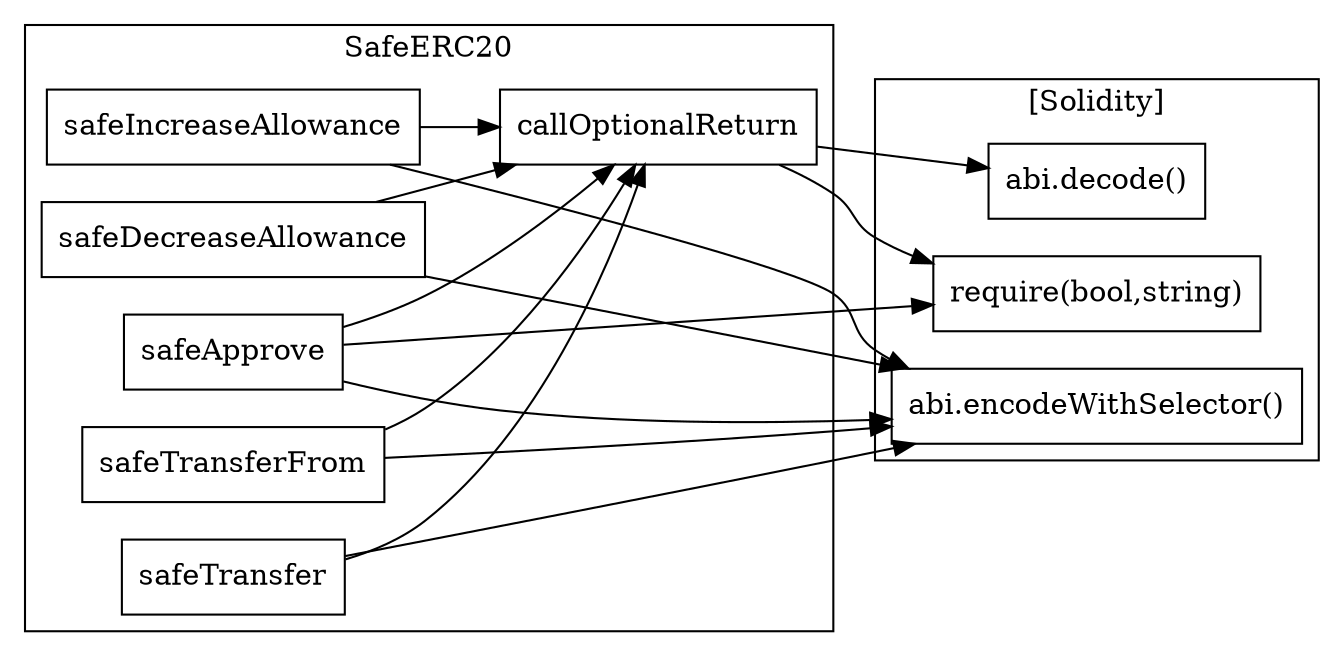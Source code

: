 strict digraph {
rankdir="LR"
node [shape=box]
subgraph cluster_2695_SafeERC20 {
label = "SafeERC20"
"2695_callOptionalReturn" [label="callOptionalReturn"]
"2695_safeTransferFrom" [label="safeTransferFrom"]
"2695_safeIncreaseAllowance" [label="safeIncreaseAllowance"]
"2695_safeTransfer" [label="safeTransfer"]
"2695_safeDecreaseAllowance" [label="safeDecreaseAllowance"]
"2695_safeApprove" [label="safeApprove"]
"2695_safeApprove" -> "2695_callOptionalReturn"
"2695_safeDecreaseAllowance" -> "2695_callOptionalReturn"
"2695_safeTransfer" -> "2695_callOptionalReturn"
"2695_safeIncreaseAllowance" -> "2695_callOptionalReturn"
"2695_safeTransferFrom" -> "2695_callOptionalReturn"
}subgraph cluster_solidity {
label = "[Solidity]"
"require(bool,string)" 
"abi.decode()" 
"abi.encodeWithSelector()" 
"2695_safeDecreaseAllowance" -> "abi.encodeWithSelector()"
"2695_safeApprove" -> "require(bool,string)"
"2695_safeTransferFrom" -> "abi.encodeWithSelector()"
"2695_safeTransfer" -> "abi.encodeWithSelector()"
"2695_safeApprove" -> "abi.encodeWithSelector()"
"2695_callOptionalReturn" -> "abi.decode()"
"2695_callOptionalReturn" -> "require(bool,string)"
"2695_safeIncreaseAllowance" -> "abi.encodeWithSelector()"
}
}